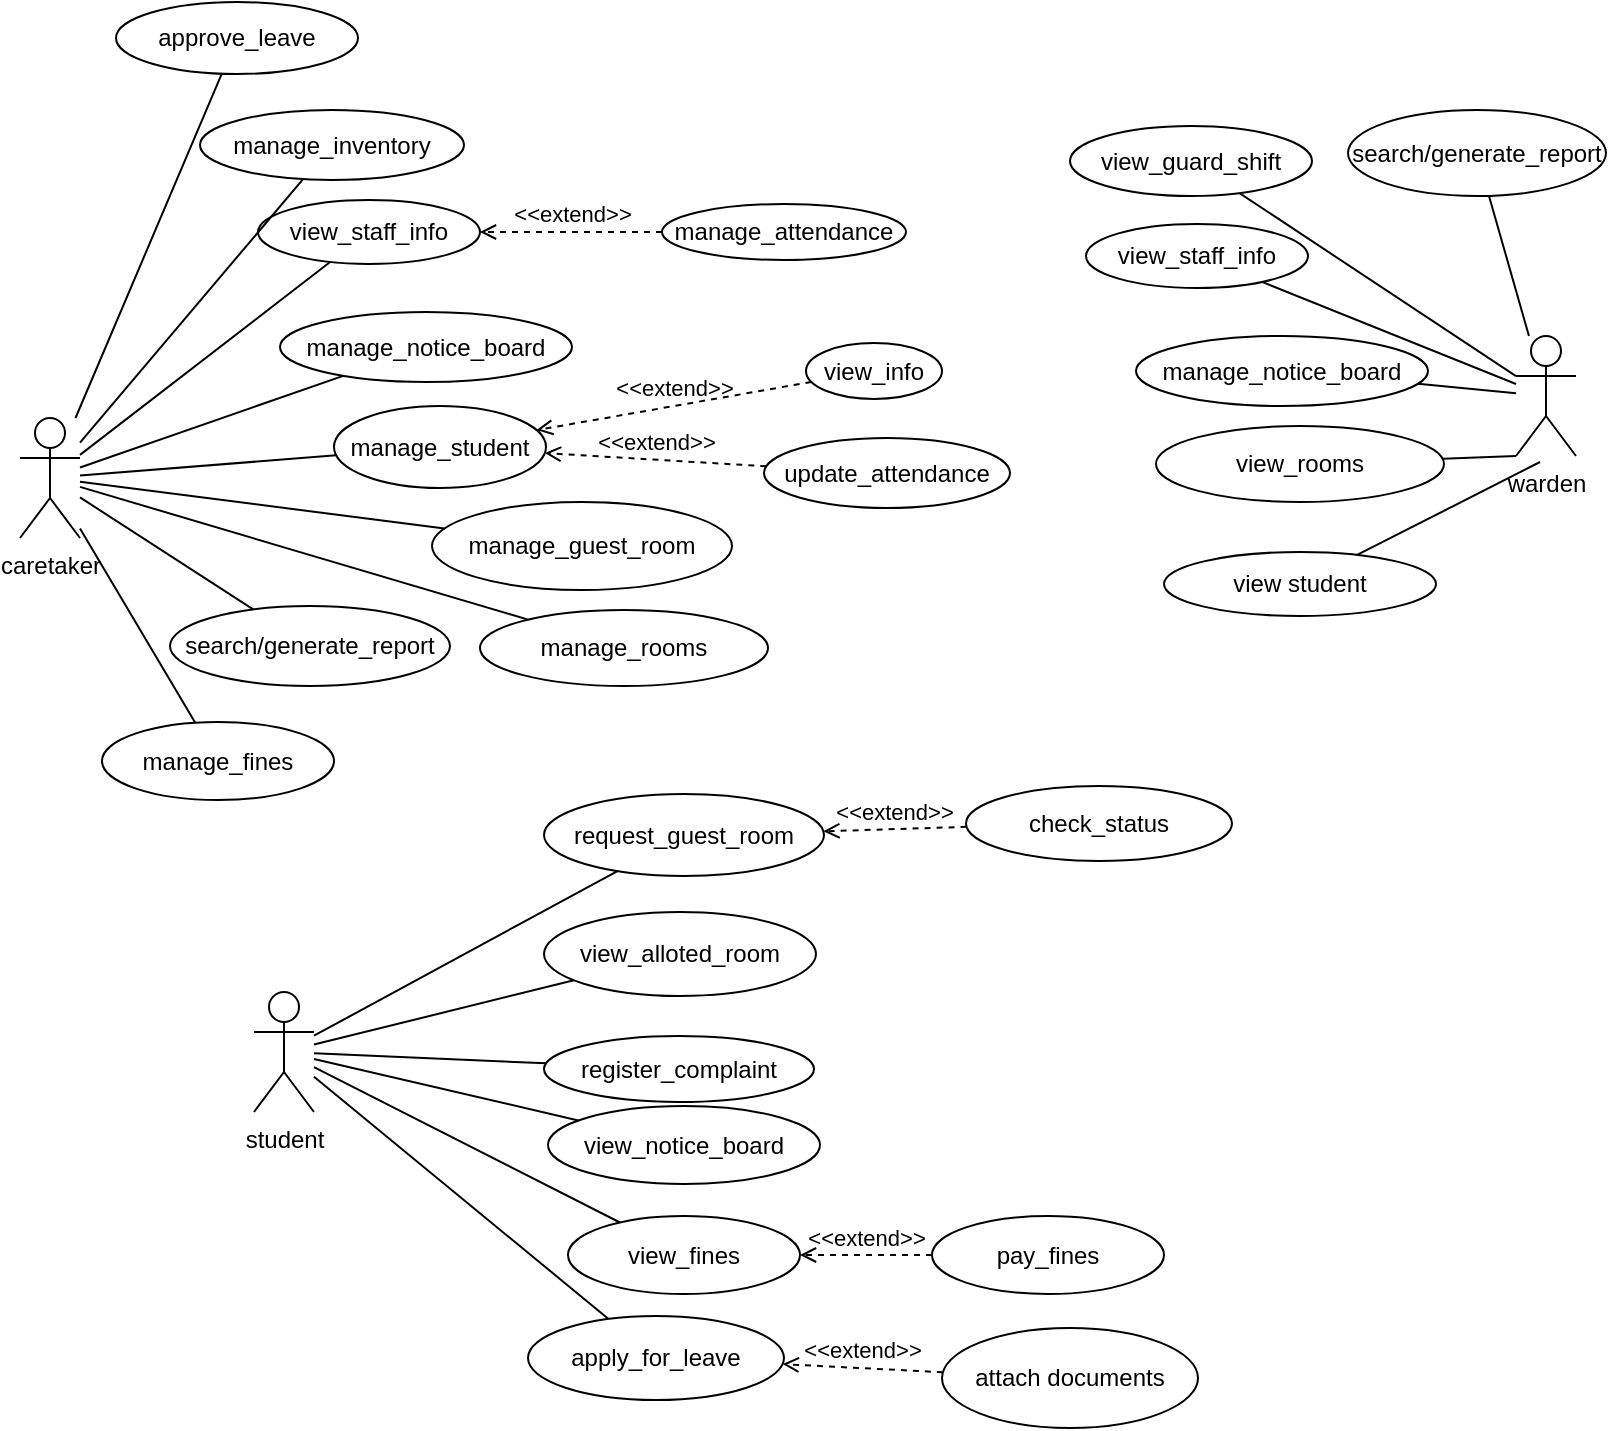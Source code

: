 <mxfile version="22.1.0" type="device">
  <diagram name="Page-1" id="bpMdv3nZFNx8OtItZ9UT">
    <mxGraphModel dx="1877" dy="1699" grid="0" gridSize="10" guides="1" tooltips="1" connect="1" arrows="1" fold="1" page="1" pageScale="1" pageWidth="827" pageHeight="1169" background="#ffffff" math="0" shadow="0">
      <root>
        <mxCell id="0" />
        <mxCell id="1" parent="0" />
        <mxCell id="5vOJxeJFVPO6EVe05IfE-1" value="warden" style="shape=umlActor;verticalLabelPosition=bottom;verticalAlign=top;html=1;outlineConnect=0;" parent="1" vertex="1">
          <mxGeometry x="713" y="141" width="30" height="60" as="geometry" />
        </mxCell>
        <mxCell id="5vOJxeJFVPO6EVe05IfE-2" value="student" style="shape=umlActor;verticalLabelPosition=bottom;verticalAlign=top;html=1;outlineConnect=0;" parent="1" vertex="1">
          <mxGeometry x="82" y="469" width="30" height="60" as="geometry" />
        </mxCell>
        <mxCell id="5vOJxeJFVPO6EVe05IfE-3" value="caretaker" style="shape=umlActor;verticalLabelPosition=bottom;verticalAlign=top;html=1;outlineConnect=0;" parent="1" vertex="1">
          <mxGeometry x="-35" y="182" width="30" height="60" as="geometry" />
        </mxCell>
        <mxCell id="5vOJxeJFVPO6EVe05IfE-4" value="check_status" style="ellipse;whiteSpace=wrap;html=1;" parent="1" vertex="1">
          <mxGeometry x="438" y="366" width="133" height="37.5" as="geometry" />
        </mxCell>
        <mxCell id="5vOJxeJFVPO6EVe05IfE-5" value="request_guest_room" style="ellipse;whiteSpace=wrap;html=1;" parent="1" vertex="1">
          <mxGeometry x="227" y="370" width="140" height="41" as="geometry" />
        </mxCell>
        <mxCell id="5vOJxeJFVPO6EVe05IfE-6" value="view_alloted_room" style="ellipse;whiteSpace=wrap;html=1;" parent="1" vertex="1">
          <mxGeometry x="227" y="429" width="136" height="42" as="geometry" />
        </mxCell>
        <mxCell id="5vOJxeJFVPO6EVe05IfE-7" value="register_complaint" style="ellipse;whiteSpace=wrap;html=1;" parent="1" vertex="1">
          <mxGeometry x="227" y="491" width="135" height="33" as="geometry" />
        </mxCell>
        <mxCell id="5vOJxeJFVPO6EVe05IfE-8" value="view_notice_board" style="ellipse;whiteSpace=wrap;html=1;" parent="1" vertex="1">
          <mxGeometry x="229" y="526" width="136" height="39" as="geometry" />
        </mxCell>
        <mxCell id="5vOJxeJFVPO6EVe05IfE-10" value="&amp;lt;&amp;lt;extend&amp;gt;&amp;gt;" style="html=1;verticalAlign=bottom;labelBackgroundColor=none;endArrow=open;endFill=0;dashed=1;rounded=0;" parent="1" source="5vOJxeJFVPO6EVe05IfE-4" target="5vOJxeJFVPO6EVe05IfE-5" edge="1">
          <mxGeometry width="160" relative="1" as="geometry">
            <mxPoint x="332" y="265" as="sourcePoint" />
            <mxPoint x="492" y="265" as="targetPoint" />
          </mxGeometry>
        </mxCell>
        <mxCell id="5vOJxeJFVPO6EVe05IfE-12" value="" style="endArrow=none;html=1;rounded=0;" parent="1" source="5vOJxeJFVPO6EVe05IfE-2" target="5vOJxeJFVPO6EVe05IfE-5" edge="1">
          <mxGeometry width="50" height="50" relative="1" as="geometry">
            <mxPoint x="387" y="290" as="sourcePoint" />
            <mxPoint x="437" y="240" as="targetPoint" />
          </mxGeometry>
        </mxCell>
        <mxCell id="5vOJxeJFVPO6EVe05IfE-13" value="" style="endArrow=none;html=1;rounded=0;" parent="1" source="5vOJxeJFVPO6EVe05IfE-2" target="5vOJxeJFVPO6EVe05IfE-6" edge="1">
          <mxGeometry width="50" height="50" relative="1" as="geometry">
            <mxPoint x="387" y="290" as="sourcePoint" />
            <mxPoint x="437" y="240" as="targetPoint" />
          </mxGeometry>
        </mxCell>
        <mxCell id="5vOJxeJFVPO6EVe05IfE-14" value="" style="endArrow=none;html=1;rounded=0;" parent="1" source="5vOJxeJFVPO6EVe05IfE-2" target="5vOJxeJFVPO6EVe05IfE-7" edge="1">
          <mxGeometry width="50" height="50" relative="1" as="geometry">
            <mxPoint x="387" y="290" as="sourcePoint" />
            <mxPoint x="437" y="240" as="targetPoint" />
          </mxGeometry>
        </mxCell>
        <mxCell id="5vOJxeJFVPO6EVe05IfE-15" value="" style="endArrow=none;html=1;rounded=0;" parent="1" source="5vOJxeJFVPO6EVe05IfE-2" target="5vOJxeJFVPO6EVe05IfE-8" edge="1">
          <mxGeometry width="50" height="50" relative="1" as="geometry">
            <mxPoint x="387" y="290" as="sourcePoint" />
            <mxPoint x="437" y="240" as="targetPoint" />
          </mxGeometry>
        </mxCell>
        <mxCell id="5vOJxeJFVPO6EVe05IfE-16" value="manage_rooms" style="ellipse;whiteSpace=wrap;html=1;" parent="1" vertex="1">
          <mxGeometry x="195" y="278" width="144" height="38" as="geometry" />
        </mxCell>
        <mxCell id="5vOJxeJFVPO6EVe05IfE-17" value="manage_guest_room" style="ellipse;whiteSpace=wrap;html=1;" parent="1" vertex="1">
          <mxGeometry x="171" y="224" width="150" height="44" as="geometry" />
        </mxCell>
        <mxCell id="5vOJxeJFVPO6EVe05IfE-18" value="manage_student" style="ellipse;whiteSpace=wrap;html=1;" parent="1" vertex="1">
          <mxGeometry x="122" y="176" width="106" height="41" as="geometry" />
        </mxCell>
        <mxCell id="5vOJxeJFVPO6EVe05IfE-19" value="manage_attendance" style="ellipse;whiteSpace=wrap;html=1;" parent="1" vertex="1">
          <mxGeometry x="286" y="75" width="122" height="28" as="geometry" />
        </mxCell>
        <mxCell id="5vOJxeJFVPO6EVe05IfE-20" value="view_staff_info" style="ellipse;whiteSpace=wrap;html=1;" parent="1" vertex="1">
          <mxGeometry x="84" y="73" width="111" height="32" as="geometry" />
        </mxCell>
        <mxCell id="5vOJxeJFVPO6EVe05IfE-23" value="" style="endArrow=none;html=1;rounded=0;" parent="1" source="5vOJxeJFVPO6EVe05IfE-3" target="5vOJxeJFVPO6EVe05IfE-20" edge="1">
          <mxGeometry width="50" height="50" relative="1" as="geometry">
            <mxPoint x="387" y="353" as="sourcePoint" />
            <mxPoint x="437" y="303" as="targetPoint" />
          </mxGeometry>
        </mxCell>
        <mxCell id="5vOJxeJFVPO6EVe05IfE-24" value="&amp;lt;&amp;lt;extend&amp;gt;&amp;gt;" style="html=1;verticalAlign=bottom;labelBackgroundColor=none;endArrow=open;endFill=0;dashed=1;rounded=0;" parent="1" source="5vOJxeJFVPO6EVe05IfE-19" target="5vOJxeJFVPO6EVe05IfE-20" edge="1">
          <mxGeometry width="160" relative="1" as="geometry">
            <mxPoint x="332" y="328" as="sourcePoint" />
            <mxPoint x="357" y="189" as="targetPoint" />
          </mxGeometry>
        </mxCell>
        <mxCell id="5vOJxeJFVPO6EVe05IfE-25" value="manage_notice_board" style="ellipse;whiteSpace=wrap;html=1;" parent="1" vertex="1">
          <mxGeometry x="95" y="129" width="146" height="35" as="geometry" />
        </mxCell>
        <mxCell id="5vOJxeJFVPO6EVe05IfE-26" value="" style="endArrow=none;html=1;rounded=0;" parent="1" source="3M8O5gIMB-iv21-QKZG7-3" target="5vOJxeJFVPO6EVe05IfE-1" edge="1">
          <mxGeometry width="50" height="50" relative="1" as="geometry">
            <mxPoint x="387" y="353" as="sourcePoint" />
            <mxPoint x="471" y="185" as="targetPoint" />
          </mxGeometry>
        </mxCell>
        <mxCell id="5vOJxeJFVPO6EVe05IfE-27" value="" style="endArrow=none;html=1;rounded=0;entryX=0;entryY=1;entryDx=0;entryDy=0;entryPerimeter=0;" parent="1" source="3M8O5gIMB-iv21-QKZG7-4" target="5vOJxeJFVPO6EVe05IfE-1" edge="1">
          <mxGeometry width="50" height="50" relative="1" as="geometry">
            <mxPoint x="387" y="353" as="sourcePoint" />
            <mxPoint x="437" y="303" as="targetPoint" />
          </mxGeometry>
        </mxCell>
        <mxCell id="5vOJxeJFVPO6EVe05IfE-28" value="" style="endArrow=none;html=1;rounded=0;" parent="1" source="5vOJxeJFVPO6EVe05IfE-3" target="5vOJxeJFVPO6EVe05IfE-16" edge="1">
          <mxGeometry width="50" height="50" relative="1" as="geometry">
            <mxPoint x="387" y="353" as="sourcePoint" />
            <mxPoint x="437" y="303" as="targetPoint" />
          </mxGeometry>
        </mxCell>
        <mxCell id="5vOJxeJFVPO6EVe05IfE-29" value="" style="endArrow=none;html=1;rounded=0;" parent="1" source="5vOJxeJFVPO6EVe05IfE-3" target="5vOJxeJFVPO6EVe05IfE-25" edge="1">
          <mxGeometry width="50" height="50" relative="1" as="geometry">
            <mxPoint x="387" y="353" as="sourcePoint" />
            <mxPoint x="437" y="303" as="targetPoint" />
          </mxGeometry>
        </mxCell>
        <mxCell id="5vOJxeJFVPO6EVe05IfE-30" value="" style="endArrow=none;html=1;rounded=0;" parent="1" source="5vOJxeJFVPO6EVe05IfE-3" target="5vOJxeJFVPO6EVe05IfE-18" edge="1">
          <mxGeometry width="50" height="50" relative="1" as="geometry">
            <mxPoint x="90" y="222" as="sourcePoint" />
            <mxPoint x="437" y="303" as="targetPoint" />
          </mxGeometry>
        </mxCell>
        <mxCell id="5vOJxeJFVPO6EVe05IfE-31" value="" style="endArrow=none;html=1;rounded=0;" parent="1" source="5vOJxeJFVPO6EVe05IfE-3" target="5vOJxeJFVPO6EVe05IfE-17" edge="1">
          <mxGeometry width="50" height="50" relative="1" as="geometry">
            <mxPoint x="387" y="353" as="sourcePoint" />
            <mxPoint x="437" y="303" as="targetPoint" />
          </mxGeometry>
        </mxCell>
        <mxCell id="5vOJxeJFVPO6EVe05IfE-32" value="" style="endArrow=none;html=1;rounded=0;" parent="1" source="3M8O5gIMB-iv21-QKZG7-2" target="5vOJxeJFVPO6EVe05IfE-1" edge="1">
          <mxGeometry width="50" height="50" relative="1" as="geometry">
            <mxPoint x="599" y="125" as="sourcePoint" />
            <mxPoint x="437" y="303" as="targetPoint" />
          </mxGeometry>
        </mxCell>
        <mxCell id="5vOJxeJFVPO6EVe05IfE-33" value="" style="endArrow=none;html=1;rounded=0;" parent="1" source="3M8O5gIMB-iv21-QKZG7-1" target="5vOJxeJFVPO6EVe05IfE-1" edge="1">
          <mxGeometry width="50" height="50" relative="1" as="geometry">
            <mxPoint x="602" y="73" as="sourcePoint" />
            <mxPoint x="437" y="303" as="targetPoint" />
          </mxGeometry>
        </mxCell>
        <mxCell id="5vOJxeJFVPO6EVe05IfE-35" value="view student" style="ellipse;whiteSpace=wrap;html=1;" parent="1" vertex="1">
          <mxGeometry x="537" y="249" width="136" height="32" as="geometry" />
        </mxCell>
        <mxCell id="5vOJxeJFVPO6EVe05IfE-36" value="" style="endArrow=none;html=1;rounded=0;" parent="1" source="5vOJxeJFVPO6EVe05IfE-35" edge="1">
          <mxGeometry width="50" height="50" relative="1" as="geometry">
            <mxPoint x="387" y="330" as="sourcePoint" />
            <mxPoint x="725" y="204" as="targetPoint" />
          </mxGeometry>
        </mxCell>
        <mxCell id="5vOJxeJFVPO6EVe05IfE-37" value="update_attendance" style="ellipse;whiteSpace=wrap;html=1;" parent="1" vertex="1">
          <mxGeometry x="337" y="192" width="123" height="35" as="geometry" />
        </mxCell>
        <mxCell id="5vOJxeJFVPO6EVe05IfE-38" value="view_info" style="ellipse;whiteSpace=wrap;html=1;" parent="1" vertex="1">
          <mxGeometry x="358" y="144.5" width="68" height="28" as="geometry" />
        </mxCell>
        <mxCell id="5vOJxeJFVPO6EVe05IfE-39" value="&amp;lt;&amp;lt;extend&amp;gt;&amp;gt;" style="html=1;verticalAlign=bottom;labelBackgroundColor=none;endArrow=open;endFill=0;dashed=1;rounded=0;" parent="1" source="5vOJxeJFVPO6EVe05IfE-38" target="5vOJxeJFVPO6EVe05IfE-18" edge="1">
          <mxGeometry width="160" relative="1" as="geometry">
            <mxPoint x="332" y="305" as="sourcePoint" />
            <mxPoint x="492" y="305" as="targetPoint" />
          </mxGeometry>
        </mxCell>
        <mxCell id="5vOJxeJFVPO6EVe05IfE-40" value="&amp;lt;&amp;lt;extend&amp;gt;&amp;gt;" style="html=1;verticalAlign=bottom;labelBackgroundColor=none;endArrow=open;endFill=0;dashed=1;rounded=0;" parent="1" source="5vOJxeJFVPO6EVe05IfE-37" target="5vOJxeJFVPO6EVe05IfE-18" edge="1">
          <mxGeometry width="160" relative="1" as="geometry">
            <mxPoint x="332" y="305" as="sourcePoint" />
            <mxPoint x="492" y="305" as="targetPoint" />
          </mxGeometry>
        </mxCell>
        <mxCell id="5vOJxeJFVPO6EVe05IfE-41" value="manage_inventory" style="ellipse;whiteSpace=wrap;html=1;" parent="1" vertex="1">
          <mxGeometry x="55" y="28" width="132" height="35" as="geometry" />
        </mxCell>
        <mxCell id="5vOJxeJFVPO6EVe05IfE-42" value="" style="endArrow=none;html=1;rounded=0;" parent="1" source="5vOJxeJFVPO6EVe05IfE-3" target="5vOJxeJFVPO6EVe05IfE-41" edge="1">
          <mxGeometry width="50" height="50" relative="1" as="geometry">
            <mxPoint x="387" y="239" as="sourcePoint" />
            <mxPoint x="437" y="189" as="targetPoint" />
          </mxGeometry>
        </mxCell>
        <mxCell id="3M8O5gIMB-iv21-QKZG7-1" value="view_guard_shift" style="ellipse;whiteSpace=wrap;html=1;" parent="1" vertex="1">
          <mxGeometry x="490" y="36" width="121" height="35" as="geometry" />
        </mxCell>
        <mxCell id="3M8O5gIMB-iv21-QKZG7-2" value="view_staff_info" style="ellipse;whiteSpace=wrap;html=1;" parent="1" vertex="1">
          <mxGeometry x="498" y="85" width="111" height="32" as="geometry" />
        </mxCell>
        <mxCell id="3M8O5gIMB-iv21-QKZG7-3" value="manage_notice_board" style="ellipse;whiteSpace=wrap;html=1;" parent="1" vertex="1">
          <mxGeometry x="523" y="141" width="146" height="35" as="geometry" />
        </mxCell>
        <mxCell id="3M8O5gIMB-iv21-QKZG7-4" value="view_rooms" style="ellipse;whiteSpace=wrap;html=1;" parent="1" vertex="1">
          <mxGeometry x="533" y="186" width="144" height="38" as="geometry" />
        </mxCell>
        <mxCell id="3M8O5gIMB-iv21-QKZG7-5" value="search/generate_report" style="ellipse;whiteSpace=wrap;html=1;" parent="1" vertex="1">
          <mxGeometry x="40" y="276" width="140" height="40" as="geometry" />
        </mxCell>
        <mxCell id="3M8O5gIMB-iv21-QKZG7-6" value="search/generate_report" style="ellipse;whiteSpace=wrap;html=1;" parent="1" vertex="1">
          <mxGeometry x="629" y="28" width="129" height="43" as="geometry" />
        </mxCell>
        <mxCell id="3M8O5gIMB-iv21-QKZG7-8" value="" style="endArrow=none;html=1;rounded=0;" parent="1" source="3M8O5gIMB-iv21-QKZG7-6" target="5vOJxeJFVPO6EVe05IfE-1" edge="1">
          <mxGeometry width="50" height="50" relative="1" as="geometry">
            <mxPoint x="387" y="291" as="sourcePoint" />
            <mxPoint x="437" y="241" as="targetPoint" />
          </mxGeometry>
        </mxCell>
        <mxCell id="3M8O5gIMB-iv21-QKZG7-9" value="" style="endArrow=none;html=1;rounded=0;" parent="1" source="3M8O5gIMB-iv21-QKZG7-5" target="5vOJxeJFVPO6EVe05IfE-3" edge="1">
          <mxGeometry width="50" height="50" relative="1" as="geometry">
            <mxPoint x="387" y="291" as="sourcePoint" />
            <mxPoint x="437" y="241" as="targetPoint" />
          </mxGeometry>
        </mxCell>
        <mxCell id="3nhRejnuLO4iNcZ-zSxD-1" value="manage_fines" style="ellipse;whiteSpace=wrap;html=1;" parent="1" vertex="1">
          <mxGeometry x="6" y="334" width="116" height="39" as="geometry" />
        </mxCell>
        <mxCell id="3nhRejnuLO4iNcZ-zSxD-2" value="view_fines" style="ellipse;whiteSpace=wrap;html=1;" parent="1" vertex="1">
          <mxGeometry x="239" y="581" width="116" height="39" as="geometry" />
        </mxCell>
        <mxCell id="3nhRejnuLO4iNcZ-zSxD-3" value="pay_fines" style="ellipse;whiteSpace=wrap;html=1;" parent="1" vertex="1">
          <mxGeometry x="421" y="581" width="116" height="39" as="geometry" />
        </mxCell>
        <mxCell id="3nhRejnuLO4iNcZ-zSxD-4" value="&amp;lt;&amp;lt;extend&amp;gt;&amp;gt;" style="html=1;verticalAlign=bottom;labelBackgroundColor=none;endArrow=open;endFill=0;dashed=1;rounded=0;" parent="1" source="3nhRejnuLO4iNcZ-zSxD-3" target="3nhRejnuLO4iNcZ-zSxD-2" edge="1">
          <mxGeometry width="160" relative="1" as="geometry">
            <mxPoint x="365" y="351" as="sourcePoint" />
            <mxPoint x="525" y="351" as="targetPoint" />
          </mxGeometry>
        </mxCell>
        <mxCell id="3nhRejnuLO4iNcZ-zSxD-5" value="" style="endArrow=none;html=1;rounded=0;" parent="1" source="5vOJxeJFVPO6EVe05IfE-2" target="3nhRejnuLO4iNcZ-zSxD-2" edge="1">
          <mxGeometry width="50" height="50" relative="1" as="geometry">
            <mxPoint x="258" y="445" as="sourcePoint" />
            <mxPoint x="308" y="395" as="targetPoint" />
          </mxGeometry>
        </mxCell>
        <mxCell id="3nhRejnuLO4iNcZ-zSxD-6" value="" style="endArrow=none;html=1;rounded=0;" parent="1" source="3nhRejnuLO4iNcZ-zSxD-1" target="5vOJxeJFVPO6EVe05IfE-3" edge="1">
          <mxGeometry width="50" height="50" relative="1" as="geometry">
            <mxPoint x="258" y="363" as="sourcePoint" />
            <mxPoint x="308" y="313" as="targetPoint" />
          </mxGeometry>
        </mxCell>
        <mxCell id="BZZ-qi1veWa7VyG4g2MF-2" value="apply_for_leave" style="ellipse;whiteSpace=wrap;html=1;" vertex="1" parent="1">
          <mxGeometry x="219" y="631" width="128" height="42" as="geometry" />
        </mxCell>
        <mxCell id="BZZ-qi1veWa7VyG4g2MF-3" value="" style="endArrow=none;html=1;rounded=0;" edge="1" parent="1" source="BZZ-qi1veWa7VyG4g2MF-2" target="5vOJxeJFVPO6EVe05IfE-2">
          <mxGeometry width="50" height="50" relative="1" as="geometry">
            <mxPoint x="387" y="492" as="sourcePoint" />
            <mxPoint x="437" y="442" as="targetPoint" />
          </mxGeometry>
        </mxCell>
        <mxCell id="BZZ-qi1veWa7VyG4g2MF-4" value="attach documents" style="ellipse;whiteSpace=wrap;html=1;" vertex="1" parent="1">
          <mxGeometry x="426" y="637" width="128" height="50" as="geometry" />
        </mxCell>
        <mxCell id="BZZ-qi1veWa7VyG4g2MF-5" value="&amp;lt;&amp;lt;extend&amp;gt;&amp;gt;" style="html=1;verticalAlign=bottom;labelBackgroundColor=none;endArrow=open;endFill=0;dashed=1;rounded=0;" edge="1" parent="1" source="BZZ-qi1veWa7VyG4g2MF-4" target="BZZ-qi1veWa7VyG4g2MF-2">
          <mxGeometry width="160" relative="1" as="geometry">
            <mxPoint x="332" y="515" as="sourcePoint" />
            <mxPoint x="492" y="515" as="targetPoint" />
          </mxGeometry>
        </mxCell>
        <mxCell id="BZZ-qi1veWa7VyG4g2MF-6" value="approve_leave" style="ellipse;whiteSpace=wrap;html=1;" vertex="1" parent="1">
          <mxGeometry x="13" y="-26" width="121" height="36" as="geometry" />
        </mxCell>
        <mxCell id="BZZ-qi1veWa7VyG4g2MF-7" value="" style="endArrow=none;html=1;rounded=0;" edge="1" parent="1" source="5vOJxeJFVPO6EVe05IfE-3" target="BZZ-qi1veWa7VyG4g2MF-6">
          <mxGeometry width="50" height="50" relative="1" as="geometry">
            <mxPoint x="386" y="259" as="sourcePoint" />
            <mxPoint x="436" y="209" as="targetPoint" />
          </mxGeometry>
        </mxCell>
      </root>
    </mxGraphModel>
  </diagram>
</mxfile>
